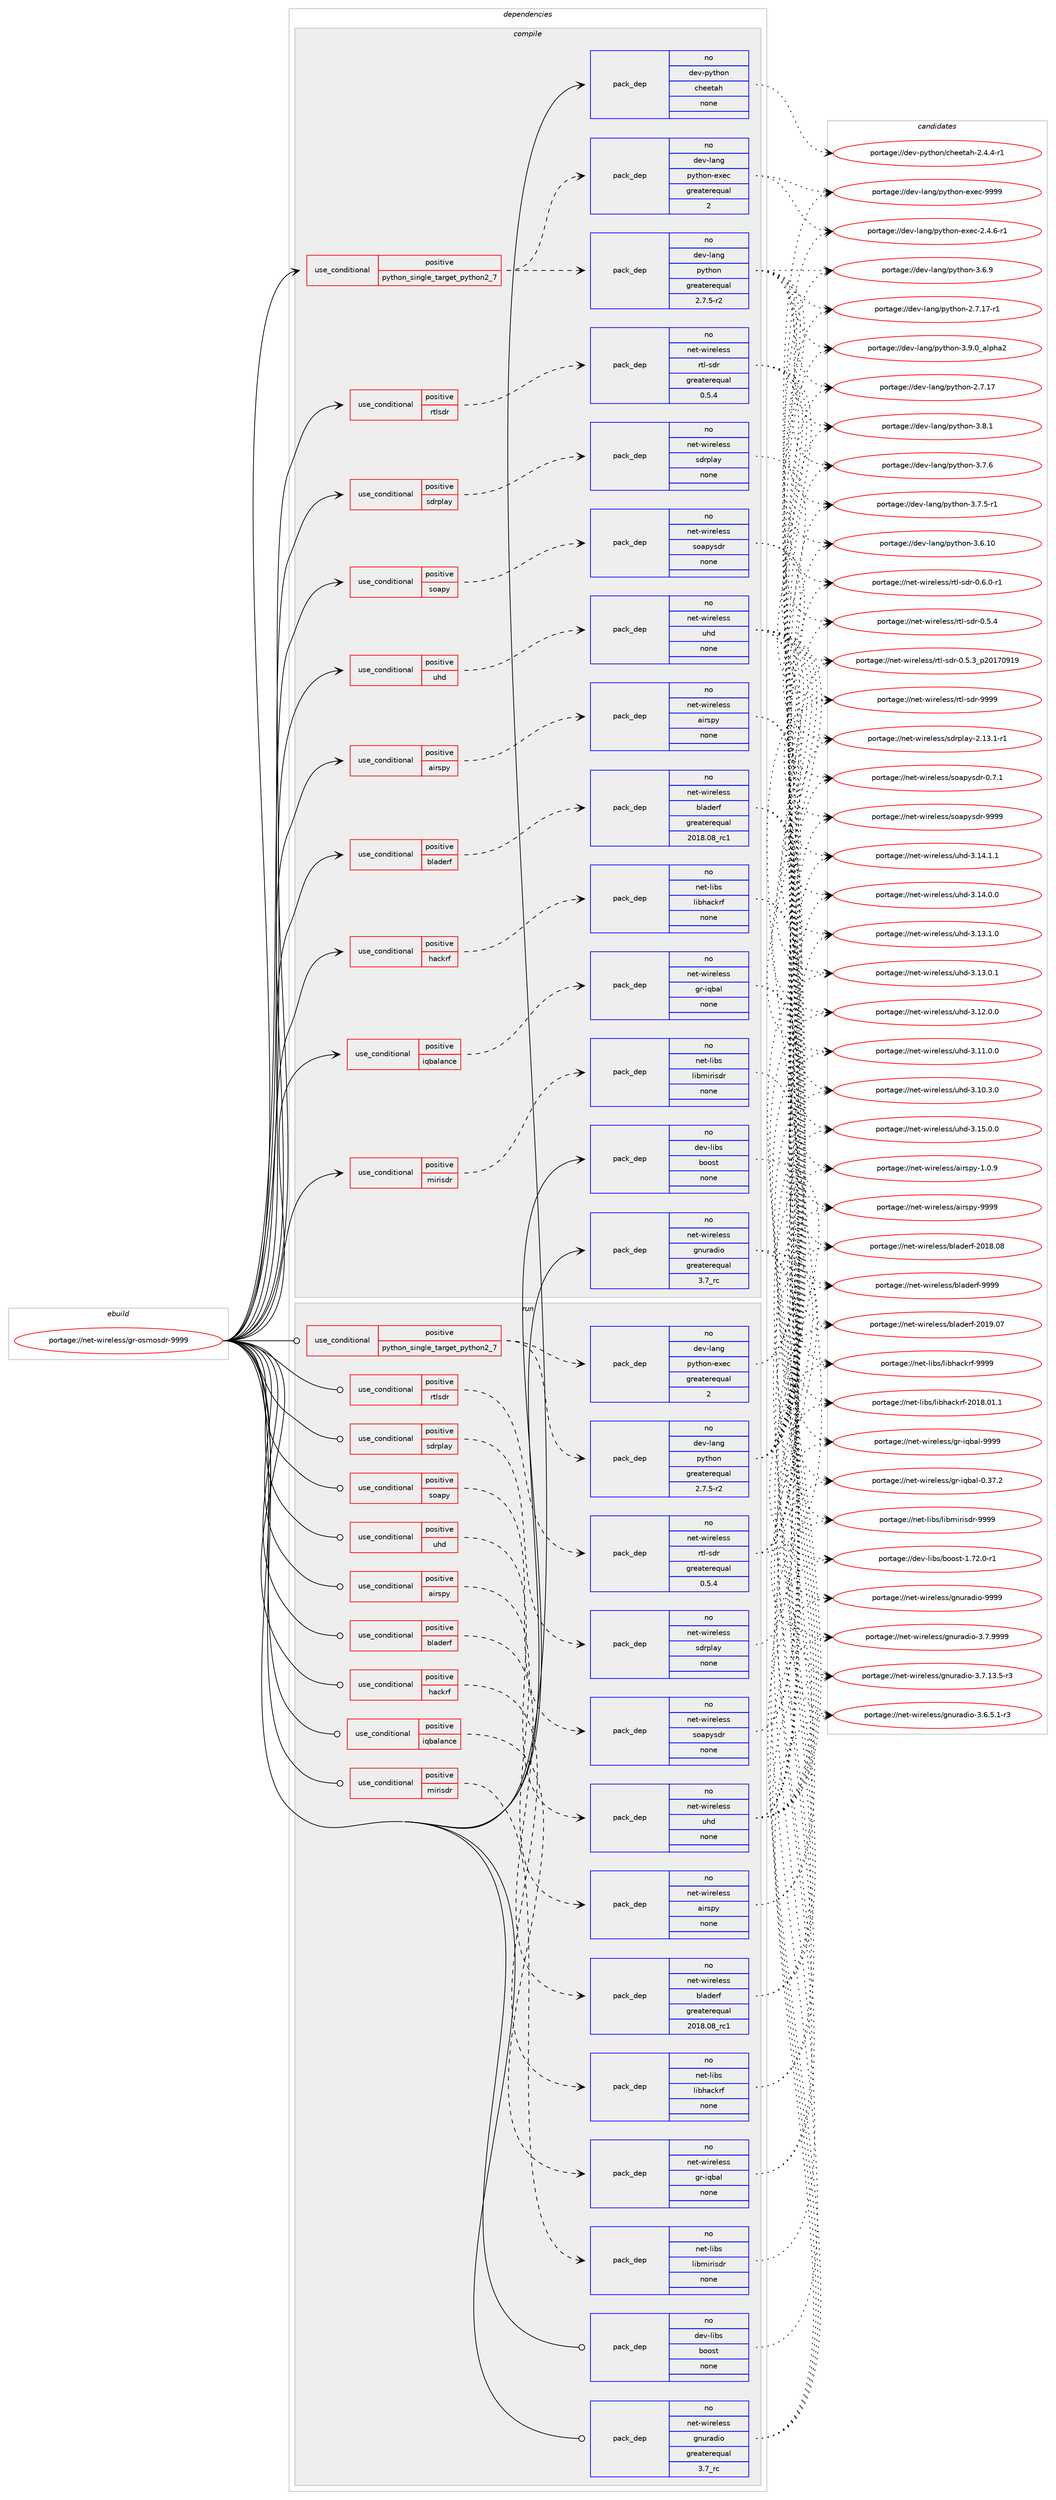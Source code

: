 digraph prolog {

# *************
# Graph options
# *************

newrank=true;
concentrate=true;
compound=true;
graph [rankdir=LR,fontname=Helvetica,fontsize=10,ranksep=1.5];#, ranksep=2.5, nodesep=0.2];
edge  [arrowhead=vee];
node  [fontname=Helvetica,fontsize=10];

# **********
# The ebuild
# **********

subgraph cluster_leftcol {
color=gray;
rank=same;
label=<<i>ebuild</i>>;
id [label="portage://net-wireless/gr-osmosdr-9999", color=red, width=4, href="../net-wireless/gr-osmosdr-9999.svg"];
}

# ****************
# The dependencies
# ****************

subgraph cluster_midcol {
color=gray;
label=<<i>dependencies</i>>;
subgraph cluster_compile {
fillcolor="#eeeeee";
style=filled;
label=<<i>compile</i>>;
subgraph cond18858 {
dependency98758 [label=<<TABLE BORDER="0" CELLBORDER="1" CELLSPACING="0" CELLPADDING="4"><TR><TD ROWSPAN="3" CELLPADDING="10">use_conditional</TD></TR><TR><TD>positive</TD></TR><TR><TD>airspy</TD></TR></TABLE>>, shape=none, color=red];
subgraph pack78195 {
dependency98759 [label=<<TABLE BORDER="0" CELLBORDER="1" CELLSPACING="0" CELLPADDING="4" WIDTH="220"><TR><TD ROWSPAN="6" CELLPADDING="30">pack_dep</TD></TR><TR><TD WIDTH="110">no</TD></TR><TR><TD>net-wireless</TD></TR><TR><TD>airspy</TD></TR><TR><TD>none</TD></TR><TR><TD></TD></TR></TABLE>>, shape=none, color=blue];
}
dependency98758:e -> dependency98759:w [weight=20,style="dashed",arrowhead="vee"];
}
id:e -> dependency98758:w [weight=20,style="solid",arrowhead="vee"];
subgraph cond18859 {
dependency98760 [label=<<TABLE BORDER="0" CELLBORDER="1" CELLSPACING="0" CELLPADDING="4"><TR><TD ROWSPAN="3" CELLPADDING="10">use_conditional</TD></TR><TR><TD>positive</TD></TR><TR><TD>bladerf</TD></TR></TABLE>>, shape=none, color=red];
subgraph pack78196 {
dependency98761 [label=<<TABLE BORDER="0" CELLBORDER="1" CELLSPACING="0" CELLPADDING="4" WIDTH="220"><TR><TD ROWSPAN="6" CELLPADDING="30">pack_dep</TD></TR><TR><TD WIDTH="110">no</TD></TR><TR><TD>net-wireless</TD></TR><TR><TD>bladerf</TD></TR><TR><TD>greaterequal</TD></TR><TR><TD>2018.08_rc1</TD></TR></TABLE>>, shape=none, color=blue];
}
dependency98760:e -> dependency98761:w [weight=20,style="dashed",arrowhead="vee"];
}
id:e -> dependency98760:w [weight=20,style="solid",arrowhead="vee"];
subgraph cond18860 {
dependency98762 [label=<<TABLE BORDER="0" CELLBORDER="1" CELLSPACING="0" CELLPADDING="4"><TR><TD ROWSPAN="3" CELLPADDING="10">use_conditional</TD></TR><TR><TD>positive</TD></TR><TR><TD>hackrf</TD></TR></TABLE>>, shape=none, color=red];
subgraph pack78197 {
dependency98763 [label=<<TABLE BORDER="0" CELLBORDER="1" CELLSPACING="0" CELLPADDING="4" WIDTH="220"><TR><TD ROWSPAN="6" CELLPADDING="30">pack_dep</TD></TR><TR><TD WIDTH="110">no</TD></TR><TR><TD>net-libs</TD></TR><TR><TD>libhackrf</TD></TR><TR><TD>none</TD></TR><TR><TD></TD></TR></TABLE>>, shape=none, color=blue];
}
dependency98762:e -> dependency98763:w [weight=20,style="dashed",arrowhead="vee"];
}
id:e -> dependency98762:w [weight=20,style="solid",arrowhead="vee"];
subgraph cond18861 {
dependency98764 [label=<<TABLE BORDER="0" CELLBORDER="1" CELLSPACING="0" CELLPADDING="4"><TR><TD ROWSPAN="3" CELLPADDING="10">use_conditional</TD></TR><TR><TD>positive</TD></TR><TR><TD>iqbalance</TD></TR></TABLE>>, shape=none, color=red];
subgraph pack78198 {
dependency98765 [label=<<TABLE BORDER="0" CELLBORDER="1" CELLSPACING="0" CELLPADDING="4" WIDTH="220"><TR><TD ROWSPAN="6" CELLPADDING="30">pack_dep</TD></TR><TR><TD WIDTH="110">no</TD></TR><TR><TD>net-wireless</TD></TR><TR><TD>gr-iqbal</TD></TR><TR><TD>none</TD></TR><TR><TD></TD></TR></TABLE>>, shape=none, color=blue];
}
dependency98764:e -> dependency98765:w [weight=20,style="dashed",arrowhead="vee"];
}
id:e -> dependency98764:w [weight=20,style="solid",arrowhead="vee"];
subgraph cond18862 {
dependency98766 [label=<<TABLE BORDER="0" CELLBORDER="1" CELLSPACING="0" CELLPADDING="4"><TR><TD ROWSPAN="3" CELLPADDING="10">use_conditional</TD></TR><TR><TD>positive</TD></TR><TR><TD>mirisdr</TD></TR></TABLE>>, shape=none, color=red];
subgraph pack78199 {
dependency98767 [label=<<TABLE BORDER="0" CELLBORDER="1" CELLSPACING="0" CELLPADDING="4" WIDTH="220"><TR><TD ROWSPAN="6" CELLPADDING="30">pack_dep</TD></TR><TR><TD WIDTH="110">no</TD></TR><TR><TD>net-libs</TD></TR><TR><TD>libmirisdr</TD></TR><TR><TD>none</TD></TR><TR><TD></TD></TR></TABLE>>, shape=none, color=blue];
}
dependency98766:e -> dependency98767:w [weight=20,style="dashed",arrowhead="vee"];
}
id:e -> dependency98766:w [weight=20,style="solid",arrowhead="vee"];
subgraph cond18863 {
dependency98768 [label=<<TABLE BORDER="0" CELLBORDER="1" CELLSPACING="0" CELLPADDING="4"><TR><TD ROWSPAN="3" CELLPADDING="10">use_conditional</TD></TR><TR><TD>positive</TD></TR><TR><TD>python_single_target_python2_7</TD></TR></TABLE>>, shape=none, color=red];
subgraph pack78200 {
dependency98769 [label=<<TABLE BORDER="0" CELLBORDER="1" CELLSPACING="0" CELLPADDING="4" WIDTH="220"><TR><TD ROWSPAN="6" CELLPADDING="30">pack_dep</TD></TR><TR><TD WIDTH="110">no</TD></TR><TR><TD>dev-lang</TD></TR><TR><TD>python</TD></TR><TR><TD>greaterequal</TD></TR><TR><TD>2.7.5-r2</TD></TR></TABLE>>, shape=none, color=blue];
}
dependency98768:e -> dependency98769:w [weight=20,style="dashed",arrowhead="vee"];
subgraph pack78201 {
dependency98770 [label=<<TABLE BORDER="0" CELLBORDER="1" CELLSPACING="0" CELLPADDING="4" WIDTH="220"><TR><TD ROWSPAN="6" CELLPADDING="30">pack_dep</TD></TR><TR><TD WIDTH="110">no</TD></TR><TR><TD>dev-lang</TD></TR><TR><TD>python-exec</TD></TR><TR><TD>greaterequal</TD></TR><TR><TD>2</TD></TR></TABLE>>, shape=none, color=blue];
}
dependency98768:e -> dependency98770:w [weight=20,style="dashed",arrowhead="vee"];
}
id:e -> dependency98768:w [weight=20,style="solid",arrowhead="vee"];
subgraph cond18864 {
dependency98771 [label=<<TABLE BORDER="0" CELLBORDER="1" CELLSPACING="0" CELLPADDING="4"><TR><TD ROWSPAN="3" CELLPADDING="10">use_conditional</TD></TR><TR><TD>positive</TD></TR><TR><TD>rtlsdr</TD></TR></TABLE>>, shape=none, color=red];
subgraph pack78202 {
dependency98772 [label=<<TABLE BORDER="0" CELLBORDER="1" CELLSPACING="0" CELLPADDING="4" WIDTH="220"><TR><TD ROWSPAN="6" CELLPADDING="30">pack_dep</TD></TR><TR><TD WIDTH="110">no</TD></TR><TR><TD>net-wireless</TD></TR><TR><TD>rtl-sdr</TD></TR><TR><TD>greaterequal</TD></TR><TR><TD>0.5.4</TD></TR></TABLE>>, shape=none, color=blue];
}
dependency98771:e -> dependency98772:w [weight=20,style="dashed",arrowhead="vee"];
}
id:e -> dependency98771:w [weight=20,style="solid",arrowhead="vee"];
subgraph cond18865 {
dependency98773 [label=<<TABLE BORDER="0" CELLBORDER="1" CELLSPACING="0" CELLPADDING="4"><TR><TD ROWSPAN="3" CELLPADDING="10">use_conditional</TD></TR><TR><TD>positive</TD></TR><TR><TD>sdrplay</TD></TR></TABLE>>, shape=none, color=red];
subgraph pack78203 {
dependency98774 [label=<<TABLE BORDER="0" CELLBORDER="1" CELLSPACING="0" CELLPADDING="4" WIDTH="220"><TR><TD ROWSPAN="6" CELLPADDING="30">pack_dep</TD></TR><TR><TD WIDTH="110">no</TD></TR><TR><TD>net-wireless</TD></TR><TR><TD>sdrplay</TD></TR><TR><TD>none</TD></TR><TR><TD></TD></TR></TABLE>>, shape=none, color=blue];
}
dependency98773:e -> dependency98774:w [weight=20,style="dashed",arrowhead="vee"];
}
id:e -> dependency98773:w [weight=20,style="solid",arrowhead="vee"];
subgraph cond18866 {
dependency98775 [label=<<TABLE BORDER="0" CELLBORDER="1" CELLSPACING="0" CELLPADDING="4"><TR><TD ROWSPAN="3" CELLPADDING="10">use_conditional</TD></TR><TR><TD>positive</TD></TR><TR><TD>soapy</TD></TR></TABLE>>, shape=none, color=red];
subgraph pack78204 {
dependency98776 [label=<<TABLE BORDER="0" CELLBORDER="1" CELLSPACING="0" CELLPADDING="4" WIDTH="220"><TR><TD ROWSPAN="6" CELLPADDING="30">pack_dep</TD></TR><TR><TD WIDTH="110">no</TD></TR><TR><TD>net-wireless</TD></TR><TR><TD>soapysdr</TD></TR><TR><TD>none</TD></TR><TR><TD></TD></TR></TABLE>>, shape=none, color=blue];
}
dependency98775:e -> dependency98776:w [weight=20,style="dashed",arrowhead="vee"];
}
id:e -> dependency98775:w [weight=20,style="solid",arrowhead="vee"];
subgraph cond18867 {
dependency98777 [label=<<TABLE BORDER="0" CELLBORDER="1" CELLSPACING="0" CELLPADDING="4"><TR><TD ROWSPAN="3" CELLPADDING="10">use_conditional</TD></TR><TR><TD>positive</TD></TR><TR><TD>uhd</TD></TR></TABLE>>, shape=none, color=red];
subgraph pack78205 {
dependency98778 [label=<<TABLE BORDER="0" CELLBORDER="1" CELLSPACING="0" CELLPADDING="4" WIDTH="220"><TR><TD ROWSPAN="6" CELLPADDING="30">pack_dep</TD></TR><TR><TD WIDTH="110">no</TD></TR><TR><TD>net-wireless</TD></TR><TR><TD>uhd</TD></TR><TR><TD>none</TD></TR><TR><TD></TD></TR></TABLE>>, shape=none, color=blue];
}
dependency98777:e -> dependency98778:w [weight=20,style="dashed",arrowhead="vee"];
}
id:e -> dependency98777:w [weight=20,style="solid",arrowhead="vee"];
subgraph pack78206 {
dependency98779 [label=<<TABLE BORDER="0" CELLBORDER="1" CELLSPACING="0" CELLPADDING="4" WIDTH="220"><TR><TD ROWSPAN="6" CELLPADDING="30">pack_dep</TD></TR><TR><TD WIDTH="110">no</TD></TR><TR><TD>dev-libs</TD></TR><TR><TD>boost</TD></TR><TR><TD>none</TD></TR><TR><TD></TD></TR></TABLE>>, shape=none, color=blue];
}
id:e -> dependency98779:w [weight=20,style="solid",arrowhead="vee"];
subgraph pack78207 {
dependency98780 [label=<<TABLE BORDER="0" CELLBORDER="1" CELLSPACING="0" CELLPADDING="4" WIDTH="220"><TR><TD ROWSPAN="6" CELLPADDING="30">pack_dep</TD></TR><TR><TD WIDTH="110">no</TD></TR><TR><TD>dev-python</TD></TR><TR><TD>cheetah</TD></TR><TR><TD>none</TD></TR><TR><TD></TD></TR></TABLE>>, shape=none, color=blue];
}
id:e -> dependency98780:w [weight=20,style="solid",arrowhead="vee"];
subgraph pack78208 {
dependency98781 [label=<<TABLE BORDER="0" CELLBORDER="1" CELLSPACING="0" CELLPADDING="4" WIDTH="220"><TR><TD ROWSPAN="6" CELLPADDING="30">pack_dep</TD></TR><TR><TD WIDTH="110">no</TD></TR><TR><TD>net-wireless</TD></TR><TR><TD>gnuradio</TD></TR><TR><TD>greaterequal</TD></TR><TR><TD>3.7_rc</TD></TR></TABLE>>, shape=none, color=blue];
}
id:e -> dependency98781:w [weight=20,style="solid",arrowhead="vee"];
}
subgraph cluster_compileandrun {
fillcolor="#eeeeee";
style=filled;
label=<<i>compile and run</i>>;
}
subgraph cluster_run {
fillcolor="#eeeeee";
style=filled;
label=<<i>run</i>>;
subgraph cond18868 {
dependency98782 [label=<<TABLE BORDER="0" CELLBORDER="1" CELLSPACING="0" CELLPADDING="4"><TR><TD ROWSPAN="3" CELLPADDING="10">use_conditional</TD></TR><TR><TD>positive</TD></TR><TR><TD>airspy</TD></TR></TABLE>>, shape=none, color=red];
subgraph pack78209 {
dependency98783 [label=<<TABLE BORDER="0" CELLBORDER="1" CELLSPACING="0" CELLPADDING="4" WIDTH="220"><TR><TD ROWSPAN="6" CELLPADDING="30">pack_dep</TD></TR><TR><TD WIDTH="110">no</TD></TR><TR><TD>net-wireless</TD></TR><TR><TD>airspy</TD></TR><TR><TD>none</TD></TR><TR><TD></TD></TR></TABLE>>, shape=none, color=blue];
}
dependency98782:e -> dependency98783:w [weight=20,style="dashed",arrowhead="vee"];
}
id:e -> dependency98782:w [weight=20,style="solid",arrowhead="odot"];
subgraph cond18869 {
dependency98784 [label=<<TABLE BORDER="0" CELLBORDER="1" CELLSPACING="0" CELLPADDING="4"><TR><TD ROWSPAN="3" CELLPADDING="10">use_conditional</TD></TR><TR><TD>positive</TD></TR><TR><TD>bladerf</TD></TR></TABLE>>, shape=none, color=red];
subgraph pack78210 {
dependency98785 [label=<<TABLE BORDER="0" CELLBORDER="1" CELLSPACING="0" CELLPADDING="4" WIDTH="220"><TR><TD ROWSPAN="6" CELLPADDING="30">pack_dep</TD></TR><TR><TD WIDTH="110">no</TD></TR><TR><TD>net-wireless</TD></TR><TR><TD>bladerf</TD></TR><TR><TD>greaterequal</TD></TR><TR><TD>2018.08_rc1</TD></TR></TABLE>>, shape=none, color=blue];
}
dependency98784:e -> dependency98785:w [weight=20,style="dashed",arrowhead="vee"];
}
id:e -> dependency98784:w [weight=20,style="solid",arrowhead="odot"];
subgraph cond18870 {
dependency98786 [label=<<TABLE BORDER="0" CELLBORDER="1" CELLSPACING="0" CELLPADDING="4"><TR><TD ROWSPAN="3" CELLPADDING="10">use_conditional</TD></TR><TR><TD>positive</TD></TR><TR><TD>hackrf</TD></TR></TABLE>>, shape=none, color=red];
subgraph pack78211 {
dependency98787 [label=<<TABLE BORDER="0" CELLBORDER="1" CELLSPACING="0" CELLPADDING="4" WIDTH="220"><TR><TD ROWSPAN="6" CELLPADDING="30">pack_dep</TD></TR><TR><TD WIDTH="110">no</TD></TR><TR><TD>net-libs</TD></TR><TR><TD>libhackrf</TD></TR><TR><TD>none</TD></TR><TR><TD></TD></TR></TABLE>>, shape=none, color=blue];
}
dependency98786:e -> dependency98787:w [weight=20,style="dashed",arrowhead="vee"];
}
id:e -> dependency98786:w [weight=20,style="solid",arrowhead="odot"];
subgraph cond18871 {
dependency98788 [label=<<TABLE BORDER="0" CELLBORDER="1" CELLSPACING="0" CELLPADDING="4"><TR><TD ROWSPAN="3" CELLPADDING="10">use_conditional</TD></TR><TR><TD>positive</TD></TR><TR><TD>iqbalance</TD></TR></TABLE>>, shape=none, color=red];
subgraph pack78212 {
dependency98789 [label=<<TABLE BORDER="0" CELLBORDER="1" CELLSPACING="0" CELLPADDING="4" WIDTH="220"><TR><TD ROWSPAN="6" CELLPADDING="30">pack_dep</TD></TR><TR><TD WIDTH="110">no</TD></TR><TR><TD>net-wireless</TD></TR><TR><TD>gr-iqbal</TD></TR><TR><TD>none</TD></TR><TR><TD></TD></TR></TABLE>>, shape=none, color=blue];
}
dependency98788:e -> dependency98789:w [weight=20,style="dashed",arrowhead="vee"];
}
id:e -> dependency98788:w [weight=20,style="solid",arrowhead="odot"];
subgraph cond18872 {
dependency98790 [label=<<TABLE BORDER="0" CELLBORDER="1" CELLSPACING="0" CELLPADDING="4"><TR><TD ROWSPAN="3" CELLPADDING="10">use_conditional</TD></TR><TR><TD>positive</TD></TR><TR><TD>mirisdr</TD></TR></TABLE>>, shape=none, color=red];
subgraph pack78213 {
dependency98791 [label=<<TABLE BORDER="0" CELLBORDER="1" CELLSPACING="0" CELLPADDING="4" WIDTH="220"><TR><TD ROWSPAN="6" CELLPADDING="30">pack_dep</TD></TR><TR><TD WIDTH="110">no</TD></TR><TR><TD>net-libs</TD></TR><TR><TD>libmirisdr</TD></TR><TR><TD>none</TD></TR><TR><TD></TD></TR></TABLE>>, shape=none, color=blue];
}
dependency98790:e -> dependency98791:w [weight=20,style="dashed",arrowhead="vee"];
}
id:e -> dependency98790:w [weight=20,style="solid",arrowhead="odot"];
subgraph cond18873 {
dependency98792 [label=<<TABLE BORDER="0" CELLBORDER="1" CELLSPACING="0" CELLPADDING="4"><TR><TD ROWSPAN="3" CELLPADDING="10">use_conditional</TD></TR><TR><TD>positive</TD></TR><TR><TD>python_single_target_python2_7</TD></TR></TABLE>>, shape=none, color=red];
subgraph pack78214 {
dependency98793 [label=<<TABLE BORDER="0" CELLBORDER="1" CELLSPACING="0" CELLPADDING="4" WIDTH="220"><TR><TD ROWSPAN="6" CELLPADDING="30">pack_dep</TD></TR><TR><TD WIDTH="110">no</TD></TR><TR><TD>dev-lang</TD></TR><TR><TD>python</TD></TR><TR><TD>greaterequal</TD></TR><TR><TD>2.7.5-r2</TD></TR></TABLE>>, shape=none, color=blue];
}
dependency98792:e -> dependency98793:w [weight=20,style="dashed",arrowhead="vee"];
subgraph pack78215 {
dependency98794 [label=<<TABLE BORDER="0" CELLBORDER="1" CELLSPACING="0" CELLPADDING="4" WIDTH="220"><TR><TD ROWSPAN="6" CELLPADDING="30">pack_dep</TD></TR><TR><TD WIDTH="110">no</TD></TR><TR><TD>dev-lang</TD></TR><TR><TD>python-exec</TD></TR><TR><TD>greaterequal</TD></TR><TR><TD>2</TD></TR></TABLE>>, shape=none, color=blue];
}
dependency98792:e -> dependency98794:w [weight=20,style="dashed",arrowhead="vee"];
}
id:e -> dependency98792:w [weight=20,style="solid",arrowhead="odot"];
subgraph cond18874 {
dependency98795 [label=<<TABLE BORDER="0" CELLBORDER="1" CELLSPACING="0" CELLPADDING="4"><TR><TD ROWSPAN="3" CELLPADDING="10">use_conditional</TD></TR><TR><TD>positive</TD></TR><TR><TD>rtlsdr</TD></TR></TABLE>>, shape=none, color=red];
subgraph pack78216 {
dependency98796 [label=<<TABLE BORDER="0" CELLBORDER="1" CELLSPACING="0" CELLPADDING="4" WIDTH="220"><TR><TD ROWSPAN="6" CELLPADDING="30">pack_dep</TD></TR><TR><TD WIDTH="110">no</TD></TR><TR><TD>net-wireless</TD></TR><TR><TD>rtl-sdr</TD></TR><TR><TD>greaterequal</TD></TR><TR><TD>0.5.4</TD></TR></TABLE>>, shape=none, color=blue];
}
dependency98795:e -> dependency98796:w [weight=20,style="dashed",arrowhead="vee"];
}
id:e -> dependency98795:w [weight=20,style="solid",arrowhead="odot"];
subgraph cond18875 {
dependency98797 [label=<<TABLE BORDER="0" CELLBORDER="1" CELLSPACING="0" CELLPADDING="4"><TR><TD ROWSPAN="3" CELLPADDING="10">use_conditional</TD></TR><TR><TD>positive</TD></TR><TR><TD>sdrplay</TD></TR></TABLE>>, shape=none, color=red];
subgraph pack78217 {
dependency98798 [label=<<TABLE BORDER="0" CELLBORDER="1" CELLSPACING="0" CELLPADDING="4" WIDTH="220"><TR><TD ROWSPAN="6" CELLPADDING="30">pack_dep</TD></TR><TR><TD WIDTH="110">no</TD></TR><TR><TD>net-wireless</TD></TR><TR><TD>sdrplay</TD></TR><TR><TD>none</TD></TR><TR><TD></TD></TR></TABLE>>, shape=none, color=blue];
}
dependency98797:e -> dependency98798:w [weight=20,style="dashed",arrowhead="vee"];
}
id:e -> dependency98797:w [weight=20,style="solid",arrowhead="odot"];
subgraph cond18876 {
dependency98799 [label=<<TABLE BORDER="0" CELLBORDER="1" CELLSPACING="0" CELLPADDING="4"><TR><TD ROWSPAN="3" CELLPADDING="10">use_conditional</TD></TR><TR><TD>positive</TD></TR><TR><TD>soapy</TD></TR></TABLE>>, shape=none, color=red];
subgraph pack78218 {
dependency98800 [label=<<TABLE BORDER="0" CELLBORDER="1" CELLSPACING="0" CELLPADDING="4" WIDTH="220"><TR><TD ROWSPAN="6" CELLPADDING="30">pack_dep</TD></TR><TR><TD WIDTH="110">no</TD></TR><TR><TD>net-wireless</TD></TR><TR><TD>soapysdr</TD></TR><TR><TD>none</TD></TR><TR><TD></TD></TR></TABLE>>, shape=none, color=blue];
}
dependency98799:e -> dependency98800:w [weight=20,style="dashed",arrowhead="vee"];
}
id:e -> dependency98799:w [weight=20,style="solid",arrowhead="odot"];
subgraph cond18877 {
dependency98801 [label=<<TABLE BORDER="0" CELLBORDER="1" CELLSPACING="0" CELLPADDING="4"><TR><TD ROWSPAN="3" CELLPADDING="10">use_conditional</TD></TR><TR><TD>positive</TD></TR><TR><TD>uhd</TD></TR></TABLE>>, shape=none, color=red];
subgraph pack78219 {
dependency98802 [label=<<TABLE BORDER="0" CELLBORDER="1" CELLSPACING="0" CELLPADDING="4" WIDTH="220"><TR><TD ROWSPAN="6" CELLPADDING="30">pack_dep</TD></TR><TR><TD WIDTH="110">no</TD></TR><TR><TD>net-wireless</TD></TR><TR><TD>uhd</TD></TR><TR><TD>none</TD></TR><TR><TD></TD></TR></TABLE>>, shape=none, color=blue];
}
dependency98801:e -> dependency98802:w [weight=20,style="dashed",arrowhead="vee"];
}
id:e -> dependency98801:w [weight=20,style="solid",arrowhead="odot"];
subgraph pack78220 {
dependency98803 [label=<<TABLE BORDER="0" CELLBORDER="1" CELLSPACING="0" CELLPADDING="4" WIDTH="220"><TR><TD ROWSPAN="6" CELLPADDING="30">pack_dep</TD></TR><TR><TD WIDTH="110">no</TD></TR><TR><TD>dev-libs</TD></TR><TR><TD>boost</TD></TR><TR><TD>none</TD></TR><TR><TD></TD></TR></TABLE>>, shape=none, color=blue];
}
id:e -> dependency98803:w [weight=20,style="solid",arrowhead="odot"];
subgraph pack78221 {
dependency98804 [label=<<TABLE BORDER="0" CELLBORDER="1" CELLSPACING="0" CELLPADDING="4" WIDTH="220"><TR><TD ROWSPAN="6" CELLPADDING="30">pack_dep</TD></TR><TR><TD WIDTH="110">no</TD></TR><TR><TD>net-wireless</TD></TR><TR><TD>gnuradio</TD></TR><TR><TD>greaterequal</TD></TR><TR><TD>3.7_rc</TD></TR></TABLE>>, shape=none, color=blue];
}
id:e -> dependency98804:w [weight=20,style="solid",arrowhead="odot"];
}
}

# **************
# The candidates
# **************

subgraph cluster_choices {
rank=same;
color=gray;
label=<<i>candidates</i>>;

subgraph choice78195 {
color=black;
nodesep=1;
choice1101011164511910511410110810111511547971051141151121214557575757 [label="portage://net-wireless/airspy-9999", color=red, width=4,href="../net-wireless/airspy-9999.svg"];
choice110101116451191051141011081011151154797105114115112121454946484657 [label="portage://net-wireless/airspy-1.0.9", color=red, width=4,href="../net-wireless/airspy-1.0.9.svg"];
dependency98759:e -> choice1101011164511910511410110810111511547971051141151121214557575757:w [style=dotted,weight="100"];
dependency98759:e -> choice110101116451191051141011081011151154797105114115112121454946484657:w [style=dotted,weight="100"];
}
subgraph choice78196 {
color=black;
nodesep=1;
choice110101116451191051141011081011151154798108971001011141024557575757 [label="portage://net-wireless/bladerf-9999", color=red, width=4,href="../net-wireless/bladerf-9999.svg"];
choice110101116451191051141011081011151154798108971001011141024550484957464855 [label="portage://net-wireless/bladerf-2019.07", color=red, width=4,href="../net-wireless/bladerf-2019.07.svg"];
choice110101116451191051141011081011151154798108971001011141024550484956464856 [label="portage://net-wireless/bladerf-2018.08", color=red, width=4,href="../net-wireless/bladerf-2018.08.svg"];
dependency98761:e -> choice110101116451191051141011081011151154798108971001011141024557575757:w [style=dotted,weight="100"];
dependency98761:e -> choice110101116451191051141011081011151154798108971001011141024550484957464855:w [style=dotted,weight="100"];
dependency98761:e -> choice110101116451191051141011081011151154798108971001011141024550484956464856:w [style=dotted,weight="100"];
}
subgraph choice78197 {
color=black;
nodesep=1;
choice1101011164510810598115471081059810497991071141024557575757 [label="portage://net-libs/libhackrf-9999", color=red, width=4,href="../net-libs/libhackrf-9999.svg"];
choice11010111645108105981154710810598104979910711410245504849564648494649 [label="portage://net-libs/libhackrf-2018.01.1", color=red, width=4,href="../net-libs/libhackrf-2018.01.1.svg"];
dependency98763:e -> choice1101011164510810598115471081059810497991071141024557575757:w [style=dotted,weight="100"];
dependency98763:e -> choice11010111645108105981154710810598104979910711410245504849564648494649:w [style=dotted,weight="100"];
}
subgraph choice78198 {
color=black;
nodesep=1;
choice11010111645119105114101108101115115471031144510511398971084557575757 [label="portage://net-wireless/gr-iqbal-9999", color=red, width=4,href="../net-wireless/gr-iqbal-9999.svg"];
choice110101116451191051141011081011151154710311445105113989710845484651554650 [label="portage://net-wireless/gr-iqbal-0.37.2", color=red, width=4,href="../net-wireless/gr-iqbal-0.37.2.svg"];
dependency98765:e -> choice11010111645119105114101108101115115471031144510511398971084557575757:w [style=dotted,weight="100"];
dependency98765:e -> choice110101116451191051141011081011151154710311445105113989710845484651554650:w [style=dotted,weight="100"];
}
subgraph choice78199 {
color=black;
nodesep=1;
choice110101116451081059811547108105981091051141051151001144557575757 [label="portage://net-libs/libmirisdr-9999", color=red, width=4,href="../net-libs/libmirisdr-9999.svg"];
dependency98767:e -> choice110101116451081059811547108105981091051141051151001144557575757:w [style=dotted,weight="100"];
}
subgraph choice78200 {
color=black;
nodesep=1;
choice10010111845108971101034711212111610411111045514657464895971081121049750 [label="portage://dev-lang/python-3.9.0_alpha2", color=red, width=4,href="../dev-lang/python-3.9.0_alpha2.svg"];
choice100101118451089711010347112121116104111110455146564649 [label="portage://dev-lang/python-3.8.1", color=red, width=4,href="../dev-lang/python-3.8.1.svg"];
choice100101118451089711010347112121116104111110455146554654 [label="portage://dev-lang/python-3.7.6", color=red, width=4,href="../dev-lang/python-3.7.6.svg"];
choice1001011184510897110103471121211161041111104551465546534511449 [label="portage://dev-lang/python-3.7.5-r1", color=red, width=4,href="../dev-lang/python-3.7.5-r1.svg"];
choice100101118451089711010347112121116104111110455146544657 [label="portage://dev-lang/python-3.6.9", color=red, width=4,href="../dev-lang/python-3.6.9.svg"];
choice10010111845108971101034711212111610411111045514654464948 [label="portage://dev-lang/python-3.6.10", color=red, width=4,href="../dev-lang/python-3.6.10.svg"];
choice100101118451089711010347112121116104111110455046554649554511449 [label="portage://dev-lang/python-2.7.17-r1", color=red, width=4,href="../dev-lang/python-2.7.17-r1.svg"];
choice10010111845108971101034711212111610411111045504655464955 [label="portage://dev-lang/python-2.7.17", color=red, width=4,href="../dev-lang/python-2.7.17.svg"];
dependency98769:e -> choice10010111845108971101034711212111610411111045514657464895971081121049750:w [style=dotted,weight="100"];
dependency98769:e -> choice100101118451089711010347112121116104111110455146564649:w [style=dotted,weight="100"];
dependency98769:e -> choice100101118451089711010347112121116104111110455146554654:w [style=dotted,weight="100"];
dependency98769:e -> choice1001011184510897110103471121211161041111104551465546534511449:w [style=dotted,weight="100"];
dependency98769:e -> choice100101118451089711010347112121116104111110455146544657:w [style=dotted,weight="100"];
dependency98769:e -> choice10010111845108971101034711212111610411111045514654464948:w [style=dotted,weight="100"];
dependency98769:e -> choice100101118451089711010347112121116104111110455046554649554511449:w [style=dotted,weight="100"];
dependency98769:e -> choice10010111845108971101034711212111610411111045504655464955:w [style=dotted,weight="100"];
}
subgraph choice78201 {
color=black;
nodesep=1;
choice10010111845108971101034711212111610411111045101120101994557575757 [label="portage://dev-lang/python-exec-9999", color=red, width=4,href="../dev-lang/python-exec-9999.svg"];
choice10010111845108971101034711212111610411111045101120101994550465246544511449 [label="portage://dev-lang/python-exec-2.4.6-r1", color=red, width=4,href="../dev-lang/python-exec-2.4.6-r1.svg"];
dependency98770:e -> choice10010111845108971101034711212111610411111045101120101994557575757:w [style=dotted,weight="100"];
dependency98770:e -> choice10010111845108971101034711212111610411111045101120101994550465246544511449:w [style=dotted,weight="100"];
}
subgraph choice78202 {
color=black;
nodesep=1;
choice1101011164511910511410110810111511547114116108451151001144557575757 [label="portage://net-wireless/rtl-sdr-9999", color=red, width=4,href="../net-wireless/rtl-sdr-9999.svg"];
choice1101011164511910511410110810111511547114116108451151001144548465446484511449 [label="portage://net-wireless/rtl-sdr-0.6.0-r1", color=red, width=4,href="../net-wireless/rtl-sdr-0.6.0-r1.svg"];
choice110101116451191051141011081011151154711411610845115100114454846534652 [label="portage://net-wireless/rtl-sdr-0.5.4", color=red, width=4,href="../net-wireless/rtl-sdr-0.5.4.svg"];
choice110101116451191051141011081011151154711411610845115100114454846534651951125048495548574957 [label="portage://net-wireless/rtl-sdr-0.5.3_p20170919", color=red, width=4,href="../net-wireless/rtl-sdr-0.5.3_p20170919.svg"];
dependency98772:e -> choice1101011164511910511410110810111511547114116108451151001144557575757:w [style=dotted,weight="100"];
dependency98772:e -> choice1101011164511910511410110810111511547114116108451151001144548465446484511449:w [style=dotted,weight="100"];
dependency98772:e -> choice110101116451191051141011081011151154711411610845115100114454846534652:w [style=dotted,weight="100"];
dependency98772:e -> choice110101116451191051141011081011151154711411610845115100114454846534651951125048495548574957:w [style=dotted,weight="100"];
}
subgraph choice78203 {
color=black;
nodesep=1;
choice110101116451191051141011081011151154711510011411210897121455046495146494511449 [label="portage://net-wireless/sdrplay-2.13.1-r1", color=red, width=4,href="../net-wireless/sdrplay-2.13.1-r1.svg"];
dependency98774:e -> choice110101116451191051141011081011151154711510011411210897121455046495146494511449:w [style=dotted,weight="100"];
}
subgraph choice78204 {
color=black;
nodesep=1;
choice1101011164511910511410110810111511547115111971121211151001144557575757 [label="portage://net-wireless/soapysdr-9999", color=red, width=4,href="../net-wireless/soapysdr-9999.svg"];
choice110101116451191051141011081011151154711511197112121115100114454846554649 [label="portage://net-wireless/soapysdr-0.7.1", color=red, width=4,href="../net-wireless/soapysdr-0.7.1.svg"];
dependency98776:e -> choice1101011164511910511410110810111511547115111971121211151001144557575757:w [style=dotted,weight="100"];
dependency98776:e -> choice110101116451191051141011081011151154711511197112121115100114454846554649:w [style=dotted,weight="100"];
}
subgraph choice78205 {
color=black;
nodesep=1;
choice1101011164511910511410110810111511547117104100455146495346484648 [label="portage://net-wireless/uhd-3.15.0.0", color=red, width=4,href="../net-wireless/uhd-3.15.0.0.svg"];
choice1101011164511910511410110810111511547117104100455146495246494649 [label="portage://net-wireless/uhd-3.14.1.1", color=red, width=4,href="../net-wireless/uhd-3.14.1.1.svg"];
choice1101011164511910511410110810111511547117104100455146495246484648 [label="portage://net-wireless/uhd-3.14.0.0", color=red, width=4,href="../net-wireless/uhd-3.14.0.0.svg"];
choice1101011164511910511410110810111511547117104100455146495146494648 [label="portage://net-wireless/uhd-3.13.1.0", color=red, width=4,href="../net-wireless/uhd-3.13.1.0.svg"];
choice1101011164511910511410110810111511547117104100455146495146484649 [label="portage://net-wireless/uhd-3.13.0.1", color=red, width=4,href="../net-wireless/uhd-3.13.0.1.svg"];
choice1101011164511910511410110810111511547117104100455146495046484648 [label="portage://net-wireless/uhd-3.12.0.0", color=red, width=4,href="../net-wireless/uhd-3.12.0.0.svg"];
choice1101011164511910511410110810111511547117104100455146494946484648 [label="portage://net-wireless/uhd-3.11.0.0", color=red, width=4,href="../net-wireless/uhd-3.11.0.0.svg"];
choice1101011164511910511410110810111511547117104100455146494846514648 [label="portage://net-wireless/uhd-3.10.3.0", color=red, width=4,href="../net-wireless/uhd-3.10.3.0.svg"];
dependency98778:e -> choice1101011164511910511410110810111511547117104100455146495346484648:w [style=dotted,weight="100"];
dependency98778:e -> choice1101011164511910511410110810111511547117104100455146495246494649:w [style=dotted,weight="100"];
dependency98778:e -> choice1101011164511910511410110810111511547117104100455146495246484648:w [style=dotted,weight="100"];
dependency98778:e -> choice1101011164511910511410110810111511547117104100455146495146494648:w [style=dotted,weight="100"];
dependency98778:e -> choice1101011164511910511410110810111511547117104100455146495146484649:w [style=dotted,weight="100"];
dependency98778:e -> choice1101011164511910511410110810111511547117104100455146495046484648:w [style=dotted,weight="100"];
dependency98778:e -> choice1101011164511910511410110810111511547117104100455146494946484648:w [style=dotted,weight="100"];
dependency98778:e -> choice1101011164511910511410110810111511547117104100455146494846514648:w [style=dotted,weight="100"];
}
subgraph choice78206 {
color=black;
nodesep=1;
choice10010111845108105981154798111111115116454946555046484511449 [label="portage://dev-libs/boost-1.72.0-r1", color=red, width=4,href="../dev-libs/boost-1.72.0-r1.svg"];
dependency98779:e -> choice10010111845108105981154798111111115116454946555046484511449:w [style=dotted,weight="100"];
}
subgraph choice78207 {
color=black;
nodesep=1;
choice100101118451121211161041111104799104101101116971044550465246524511449 [label="portage://dev-python/cheetah-2.4.4-r1", color=red, width=4,href="../dev-python/cheetah-2.4.4-r1.svg"];
dependency98780:e -> choice100101118451121211161041111104799104101101116971044550465246524511449:w [style=dotted,weight="100"];
}
subgraph choice78208 {
color=black;
nodesep=1;
choice1101011164511910511410110810111511547103110117114971001051114557575757 [label="portage://net-wireless/gnuradio-9999", color=red, width=4,href="../net-wireless/gnuradio-9999.svg"];
choice110101116451191051141011081011151154710311011711497100105111455146554657575757 [label="portage://net-wireless/gnuradio-3.7.9999", color=red, width=4,href="../net-wireless/gnuradio-3.7.9999.svg"];
choice1101011164511910511410110810111511547103110117114971001051114551465546495146534511451 [label="portage://net-wireless/gnuradio-3.7.13.5-r3", color=red, width=4,href="../net-wireless/gnuradio-3.7.13.5-r3.svg"];
choice11010111645119105114101108101115115471031101171149710010511145514654465346494511451 [label="portage://net-wireless/gnuradio-3.6.5.1-r3", color=red, width=4,href="../net-wireless/gnuradio-3.6.5.1-r3.svg"];
dependency98781:e -> choice1101011164511910511410110810111511547103110117114971001051114557575757:w [style=dotted,weight="100"];
dependency98781:e -> choice110101116451191051141011081011151154710311011711497100105111455146554657575757:w [style=dotted,weight="100"];
dependency98781:e -> choice1101011164511910511410110810111511547103110117114971001051114551465546495146534511451:w [style=dotted,weight="100"];
dependency98781:e -> choice11010111645119105114101108101115115471031101171149710010511145514654465346494511451:w [style=dotted,weight="100"];
}
subgraph choice78209 {
color=black;
nodesep=1;
choice1101011164511910511410110810111511547971051141151121214557575757 [label="portage://net-wireless/airspy-9999", color=red, width=4,href="../net-wireless/airspy-9999.svg"];
choice110101116451191051141011081011151154797105114115112121454946484657 [label="portage://net-wireless/airspy-1.0.9", color=red, width=4,href="../net-wireless/airspy-1.0.9.svg"];
dependency98783:e -> choice1101011164511910511410110810111511547971051141151121214557575757:w [style=dotted,weight="100"];
dependency98783:e -> choice110101116451191051141011081011151154797105114115112121454946484657:w [style=dotted,weight="100"];
}
subgraph choice78210 {
color=black;
nodesep=1;
choice110101116451191051141011081011151154798108971001011141024557575757 [label="portage://net-wireless/bladerf-9999", color=red, width=4,href="../net-wireless/bladerf-9999.svg"];
choice110101116451191051141011081011151154798108971001011141024550484957464855 [label="portage://net-wireless/bladerf-2019.07", color=red, width=4,href="../net-wireless/bladerf-2019.07.svg"];
choice110101116451191051141011081011151154798108971001011141024550484956464856 [label="portage://net-wireless/bladerf-2018.08", color=red, width=4,href="../net-wireless/bladerf-2018.08.svg"];
dependency98785:e -> choice110101116451191051141011081011151154798108971001011141024557575757:w [style=dotted,weight="100"];
dependency98785:e -> choice110101116451191051141011081011151154798108971001011141024550484957464855:w [style=dotted,weight="100"];
dependency98785:e -> choice110101116451191051141011081011151154798108971001011141024550484956464856:w [style=dotted,weight="100"];
}
subgraph choice78211 {
color=black;
nodesep=1;
choice1101011164510810598115471081059810497991071141024557575757 [label="portage://net-libs/libhackrf-9999", color=red, width=4,href="../net-libs/libhackrf-9999.svg"];
choice11010111645108105981154710810598104979910711410245504849564648494649 [label="portage://net-libs/libhackrf-2018.01.1", color=red, width=4,href="../net-libs/libhackrf-2018.01.1.svg"];
dependency98787:e -> choice1101011164510810598115471081059810497991071141024557575757:w [style=dotted,weight="100"];
dependency98787:e -> choice11010111645108105981154710810598104979910711410245504849564648494649:w [style=dotted,weight="100"];
}
subgraph choice78212 {
color=black;
nodesep=1;
choice11010111645119105114101108101115115471031144510511398971084557575757 [label="portage://net-wireless/gr-iqbal-9999", color=red, width=4,href="../net-wireless/gr-iqbal-9999.svg"];
choice110101116451191051141011081011151154710311445105113989710845484651554650 [label="portage://net-wireless/gr-iqbal-0.37.2", color=red, width=4,href="../net-wireless/gr-iqbal-0.37.2.svg"];
dependency98789:e -> choice11010111645119105114101108101115115471031144510511398971084557575757:w [style=dotted,weight="100"];
dependency98789:e -> choice110101116451191051141011081011151154710311445105113989710845484651554650:w [style=dotted,weight="100"];
}
subgraph choice78213 {
color=black;
nodesep=1;
choice110101116451081059811547108105981091051141051151001144557575757 [label="portage://net-libs/libmirisdr-9999", color=red, width=4,href="../net-libs/libmirisdr-9999.svg"];
dependency98791:e -> choice110101116451081059811547108105981091051141051151001144557575757:w [style=dotted,weight="100"];
}
subgraph choice78214 {
color=black;
nodesep=1;
choice10010111845108971101034711212111610411111045514657464895971081121049750 [label="portage://dev-lang/python-3.9.0_alpha2", color=red, width=4,href="../dev-lang/python-3.9.0_alpha2.svg"];
choice100101118451089711010347112121116104111110455146564649 [label="portage://dev-lang/python-3.8.1", color=red, width=4,href="../dev-lang/python-3.8.1.svg"];
choice100101118451089711010347112121116104111110455146554654 [label="portage://dev-lang/python-3.7.6", color=red, width=4,href="../dev-lang/python-3.7.6.svg"];
choice1001011184510897110103471121211161041111104551465546534511449 [label="portage://dev-lang/python-3.7.5-r1", color=red, width=4,href="../dev-lang/python-3.7.5-r1.svg"];
choice100101118451089711010347112121116104111110455146544657 [label="portage://dev-lang/python-3.6.9", color=red, width=4,href="../dev-lang/python-3.6.9.svg"];
choice10010111845108971101034711212111610411111045514654464948 [label="portage://dev-lang/python-3.6.10", color=red, width=4,href="../dev-lang/python-3.6.10.svg"];
choice100101118451089711010347112121116104111110455046554649554511449 [label="portage://dev-lang/python-2.7.17-r1", color=red, width=4,href="../dev-lang/python-2.7.17-r1.svg"];
choice10010111845108971101034711212111610411111045504655464955 [label="portage://dev-lang/python-2.7.17", color=red, width=4,href="../dev-lang/python-2.7.17.svg"];
dependency98793:e -> choice10010111845108971101034711212111610411111045514657464895971081121049750:w [style=dotted,weight="100"];
dependency98793:e -> choice100101118451089711010347112121116104111110455146564649:w [style=dotted,weight="100"];
dependency98793:e -> choice100101118451089711010347112121116104111110455146554654:w [style=dotted,weight="100"];
dependency98793:e -> choice1001011184510897110103471121211161041111104551465546534511449:w [style=dotted,weight="100"];
dependency98793:e -> choice100101118451089711010347112121116104111110455146544657:w [style=dotted,weight="100"];
dependency98793:e -> choice10010111845108971101034711212111610411111045514654464948:w [style=dotted,weight="100"];
dependency98793:e -> choice100101118451089711010347112121116104111110455046554649554511449:w [style=dotted,weight="100"];
dependency98793:e -> choice10010111845108971101034711212111610411111045504655464955:w [style=dotted,weight="100"];
}
subgraph choice78215 {
color=black;
nodesep=1;
choice10010111845108971101034711212111610411111045101120101994557575757 [label="portage://dev-lang/python-exec-9999", color=red, width=4,href="../dev-lang/python-exec-9999.svg"];
choice10010111845108971101034711212111610411111045101120101994550465246544511449 [label="portage://dev-lang/python-exec-2.4.6-r1", color=red, width=4,href="../dev-lang/python-exec-2.4.6-r1.svg"];
dependency98794:e -> choice10010111845108971101034711212111610411111045101120101994557575757:w [style=dotted,weight="100"];
dependency98794:e -> choice10010111845108971101034711212111610411111045101120101994550465246544511449:w [style=dotted,weight="100"];
}
subgraph choice78216 {
color=black;
nodesep=1;
choice1101011164511910511410110810111511547114116108451151001144557575757 [label="portage://net-wireless/rtl-sdr-9999", color=red, width=4,href="../net-wireless/rtl-sdr-9999.svg"];
choice1101011164511910511410110810111511547114116108451151001144548465446484511449 [label="portage://net-wireless/rtl-sdr-0.6.0-r1", color=red, width=4,href="../net-wireless/rtl-sdr-0.6.0-r1.svg"];
choice110101116451191051141011081011151154711411610845115100114454846534652 [label="portage://net-wireless/rtl-sdr-0.5.4", color=red, width=4,href="../net-wireless/rtl-sdr-0.5.4.svg"];
choice110101116451191051141011081011151154711411610845115100114454846534651951125048495548574957 [label="portage://net-wireless/rtl-sdr-0.5.3_p20170919", color=red, width=4,href="../net-wireless/rtl-sdr-0.5.3_p20170919.svg"];
dependency98796:e -> choice1101011164511910511410110810111511547114116108451151001144557575757:w [style=dotted,weight="100"];
dependency98796:e -> choice1101011164511910511410110810111511547114116108451151001144548465446484511449:w [style=dotted,weight="100"];
dependency98796:e -> choice110101116451191051141011081011151154711411610845115100114454846534652:w [style=dotted,weight="100"];
dependency98796:e -> choice110101116451191051141011081011151154711411610845115100114454846534651951125048495548574957:w [style=dotted,weight="100"];
}
subgraph choice78217 {
color=black;
nodesep=1;
choice110101116451191051141011081011151154711510011411210897121455046495146494511449 [label="portage://net-wireless/sdrplay-2.13.1-r1", color=red, width=4,href="../net-wireless/sdrplay-2.13.1-r1.svg"];
dependency98798:e -> choice110101116451191051141011081011151154711510011411210897121455046495146494511449:w [style=dotted,weight="100"];
}
subgraph choice78218 {
color=black;
nodesep=1;
choice1101011164511910511410110810111511547115111971121211151001144557575757 [label="portage://net-wireless/soapysdr-9999", color=red, width=4,href="../net-wireless/soapysdr-9999.svg"];
choice110101116451191051141011081011151154711511197112121115100114454846554649 [label="portage://net-wireless/soapysdr-0.7.1", color=red, width=4,href="../net-wireless/soapysdr-0.7.1.svg"];
dependency98800:e -> choice1101011164511910511410110810111511547115111971121211151001144557575757:w [style=dotted,weight="100"];
dependency98800:e -> choice110101116451191051141011081011151154711511197112121115100114454846554649:w [style=dotted,weight="100"];
}
subgraph choice78219 {
color=black;
nodesep=1;
choice1101011164511910511410110810111511547117104100455146495346484648 [label="portage://net-wireless/uhd-3.15.0.0", color=red, width=4,href="../net-wireless/uhd-3.15.0.0.svg"];
choice1101011164511910511410110810111511547117104100455146495246494649 [label="portage://net-wireless/uhd-3.14.1.1", color=red, width=4,href="../net-wireless/uhd-3.14.1.1.svg"];
choice1101011164511910511410110810111511547117104100455146495246484648 [label="portage://net-wireless/uhd-3.14.0.0", color=red, width=4,href="../net-wireless/uhd-3.14.0.0.svg"];
choice1101011164511910511410110810111511547117104100455146495146494648 [label="portage://net-wireless/uhd-3.13.1.0", color=red, width=4,href="../net-wireless/uhd-3.13.1.0.svg"];
choice1101011164511910511410110810111511547117104100455146495146484649 [label="portage://net-wireless/uhd-3.13.0.1", color=red, width=4,href="../net-wireless/uhd-3.13.0.1.svg"];
choice1101011164511910511410110810111511547117104100455146495046484648 [label="portage://net-wireless/uhd-3.12.0.0", color=red, width=4,href="../net-wireless/uhd-3.12.0.0.svg"];
choice1101011164511910511410110810111511547117104100455146494946484648 [label="portage://net-wireless/uhd-3.11.0.0", color=red, width=4,href="../net-wireless/uhd-3.11.0.0.svg"];
choice1101011164511910511410110810111511547117104100455146494846514648 [label="portage://net-wireless/uhd-3.10.3.0", color=red, width=4,href="../net-wireless/uhd-3.10.3.0.svg"];
dependency98802:e -> choice1101011164511910511410110810111511547117104100455146495346484648:w [style=dotted,weight="100"];
dependency98802:e -> choice1101011164511910511410110810111511547117104100455146495246494649:w [style=dotted,weight="100"];
dependency98802:e -> choice1101011164511910511410110810111511547117104100455146495246484648:w [style=dotted,weight="100"];
dependency98802:e -> choice1101011164511910511410110810111511547117104100455146495146494648:w [style=dotted,weight="100"];
dependency98802:e -> choice1101011164511910511410110810111511547117104100455146495146484649:w [style=dotted,weight="100"];
dependency98802:e -> choice1101011164511910511410110810111511547117104100455146495046484648:w [style=dotted,weight="100"];
dependency98802:e -> choice1101011164511910511410110810111511547117104100455146494946484648:w [style=dotted,weight="100"];
dependency98802:e -> choice1101011164511910511410110810111511547117104100455146494846514648:w [style=dotted,weight="100"];
}
subgraph choice78220 {
color=black;
nodesep=1;
choice10010111845108105981154798111111115116454946555046484511449 [label="portage://dev-libs/boost-1.72.0-r1", color=red, width=4,href="../dev-libs/boost-1.72.0-r1.svg"];
dependency98803:e -> choice10010111845108105981154798111111115116454946555046484511449:w [style=dotted,weight="100"];
}
subgraph choice78221 {
color=black;
nodesep=1;
choice1101011164511910511410110810111511547103110117114971001051114557575757 [label="portage://net-wireless/gnuradio-9999", color=red, width=4,href="../net-wireless/gnuradio-9999.svg"];
choice110101116451191051141011081011151154710311011711497100105111455146554657575757 [label="portage://net-wireless/gnuradio-3.7.9999", color=red, width=4,href="../net-wireless/gnuradio-3.7.9999.svg"];
choice1101011164511910511410110810111511547103110117114971001051114551465546495146534511451 [label="portage://net-wireless/gnuradio-3.7.13.5-r3", color=red, width=4,href="../net-wireless/gnuradio-3.7.13.5-r3.svg"];
choice11010111645119105114101108101115115471031101171149710010511145514654465346494511451 [label="portage://net-wireless/gnuradio-3.6.5.1-r3", color=red, width=4,href="../net-wireless/gnuradio-3.6.5.1-r3.svg"];
dependency98804:e -> choice1101011164511910511410110810111511547103110117114971001051114557575757:w [style=dotted,weight="100"];
dependency98804:e -> choice110101116451191051141011081011151154710311011711497100105111455146554657575757:w [style=dotted,weight="100"];
dependency98804:e -> choice1101011164511910511410110810111511547103110117114971001051114551465546495146534511451:w [style=dotted,weight="100"];
dependency98804:e -> choice11010111645119105114101108101115115471031101171149710010511145514654465346494511451:w [style=dotted,weight="100"];
}
}

}
